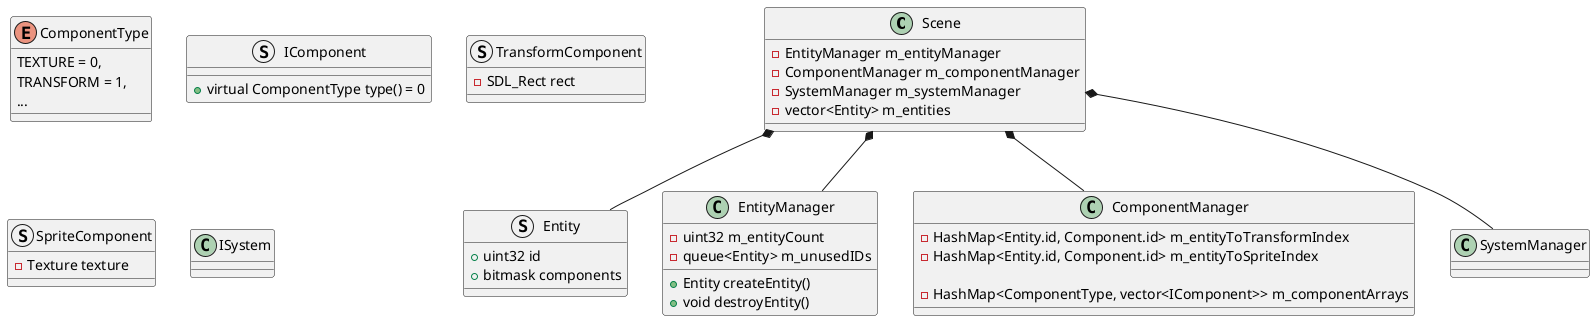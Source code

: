 @startuml
'https://plantuml.com/class-diagram

' ----------------------- SCENE ----------------------

class Scene {
    - EntityManager m_entityManager
    - ComponentManager m_componentManager
    - SystemManager m_systemManager
    - vector<Entity> m_entities
}


' ----------------------- ENTITY ---------------------

' An entity is just an id with some components associated with it
struct Entity {
    + uint32 id
    + bitmask components
}


' Entity Manager should keep track of valid Entity IDs, and be able to create new
' Entity instances.
class EntityManager {
    - uint32 m_entityCount
    - queue<Entity> m_unusedIDs

    + Entity createEntity()
    + void destroyEntity()
}

' ----------------------- COMPONENT ------------------

enum ComponentType {
    TEXTURE = 0,
    TRANSFORM = 1,
    ...
}

' A component is just a struct of some functionally related data
struct IComponent {
    + virtual ComponentType type() = 0
}

' Just some examples, there will be ofc way more
struct TransformComponent {
    - SDL_Rect rect
}

struct SpriteComponent {
    - Texture texture
}

class ComponentManager {
    - HashMap<Entity.id, Component.id> m_entityToTransformIndex
    - HashMap<Entity.id, Component.id> m_entityToSpriteIndex

    - HashMap<ComponentType, vector<IComponent>> m_componentArrays
}

' ----------------------- SYSTEM --------------------

' A system is some piece of logic, that applies to each entity each tick, so long as it
' has a specific combination of components associated with it.
class ISystem

class SystemManager {

}

' ----------------------- RELATIONS -----------------

Scene *-- Entity
Scene *-- EntityManager
Scene *-- ComponentManager
Scene *-- SystemManager



@enduml